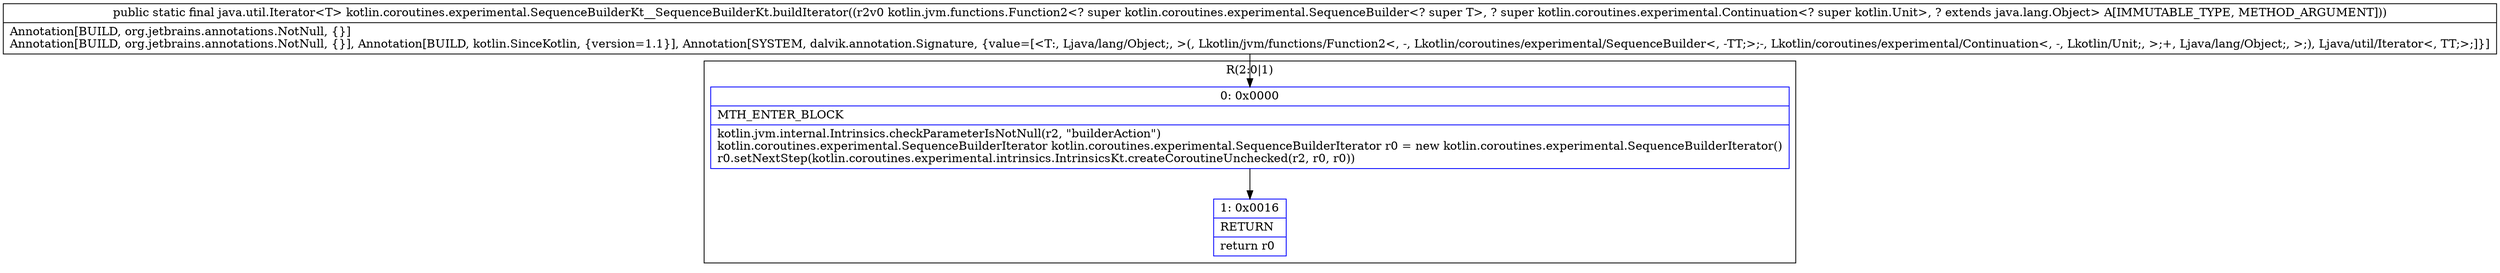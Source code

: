 digraph "CFG forkotlin.coroutines.experimental.SequenceBuilderKt__SequenceBuilderKt.buildIterator(Lkotlin\/jvm\/functions\/Function2;)Ljava\/util\/Iterator;" {
subgraph cluster_Region_1739287016 {
label = "R(2:0|1)";
node [shape=record,color=blue];
Node_0 [shape=record,label="{0\:\ 0x0000|MTH_ENTER_BLOCK\l|kotlin.jvm.internal.Intrinsics.checkParameterIsNotNull(r2, \"builderAction\")\lkotlin.coroutines.experimental.SequenceBuilderIterator kotlin.coroutines.experimental.SequenceBuilderIterator r0 = new kotlin.coroutines.experimental.SequenceBuilderIterator()\lr0.setNextStep(kotlin.coroutines.experimental.intrinsics.IntrinsicsKt.createCoroutineUnchecked(r2, r0, r0))\l}"];
Node_1 [shape=record,label="{1\:\ 0x0016|RETURN\l|return r0\l}"];
}
MethodNode[shape=record,label="{public static final java.util.Iterator\<T\> kotlin.coroutines.experimental.SequenceBuilderKt__SequenceBuilderKt.buildIterator((r2v0 kotlin.jvm.functions.Function2\<? super kotlin.coroutines.experimental.SequenceBuilder\<? super T\>, ? super kotlin.coroutines.experimental.Continuation\<? super kotlin.Unit\>, ? extends java.lang.Object\> A[IMMUTABLE_TYPE, METHOD_ARGUMENT]))  | Annotation[BUILD, org.jetbrains.annotations.NotNull, \{\}]\lAnnotation[BUILD, org.jetbrains.annotations.NotNull, \{\}], Annotation[BUILD, kotlin.SinceKotlin, \{version=1.1\}], Annotation[SYSTEM, dalvik.annotation.Signature, \{value=[\<T:, Ljava\/lang\/Object;, \>(, Lkotlin\/jvm\/functions\/Function2\<, \-, Lkotlin\/coroutines\/experimental\/SequenceBuilder\<, \-TT;\>;\-, Lkotlin\/coroutines\/experimental\/Continuation\<, \-, Lkotlin\/Unit;, \>;+, Ljava\/lang\/Object;, \>;), Ljava\/util\/Iterator\<, TT;\>;]\}]\l}"];
MethodNode -> Node_0;
Node_0 -> Node_1;
}

